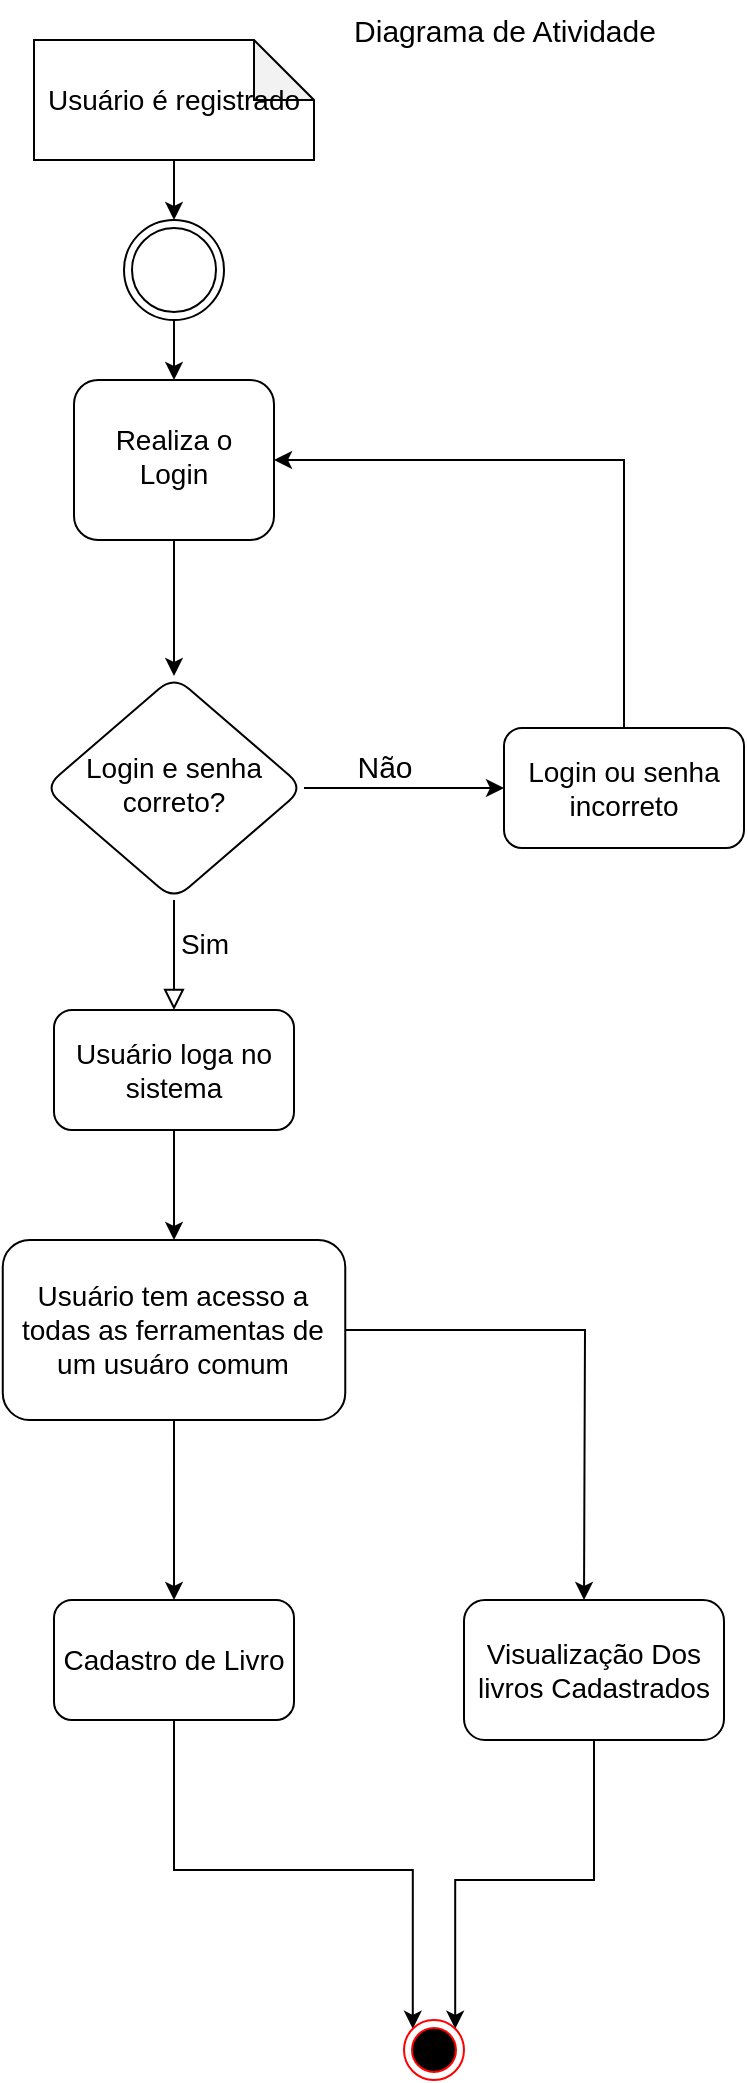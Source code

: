 <mxfile version="22.1.4" type="google">
  <diagram id="C5RBs43oDa-KdzZeNtuy" name="Page-1">
    <mxGraphModel grid="1" page="1" gridSize="10" guides="1" tooltips="1" connect="1" arrows="1" fold="1" pageScale="1" pageWidth="827" pageHeight="1169" math="0" shadow="0">
      <root>
        <mxCell id="WIyWlLk6GJQsqaUBKTNV-0" />
        <mxCell id="WIyWlLk6GJQsqaUBKTNV-1" parent="WIyWlLk6GJQsqaUBKTNV-0" />
        <mxCell id="WIyWlLk6GJQsqaUBKTNV-3" value="&lt;font style=&quot;font-size: 14px;&quot;&gt;Usuário é registrado&lt;/font&gt;" style="rounded=1;whiteSpace=wrap;html=1;fontSize=12;glass=0;strokeWidth=1;shadow=0;shape=note;backgroundOutline=1;darkOpacity=0.05;" vertex="1" parent="WIyWlLk6GJQsqaUBKTNV-1">
          <mxGeometry x="165" y="40" width="140" height="60" as="geometry" />
        </mxCell>
        <mxCell id="57Xxi3XH-DT83G9KA-tm-1" style="edgeStyle=orthogonalEdgeStyle;rounded=0;orthogonalLoop=1;jettySize=auto;html=1;exitX=0.5;exitY=1;exitDx=0;exitDy=0;" edge="1" parent="WIyWlLk6GJQsqaUBKTNV-1" source="WIyWlLk6GJQsqaUBKTNV-6" target="WIyWlLk6GJQsqaUBKTNV-10">
          <mxGeometry relative="1" as="geometry" />
        </mxCell>
        <mxCell id="WIyWlLk6GJQsqaUBKTNV-6" value="&lt;font style=&quot;font-size: 14px;&quot;&gt;Realiza o Login&lt;/font&gt;" style="whiteSpace=wrap;html=1;shadow=0;fontFamily=Helvetica;fontSize=12;align=center;strokeWidth=1;spacing=6;spacingTop=-4;rounded=1;" vertex="1" parent="WIyWlLk6GJQsqaUBKTNV-1">
          <mxGeometry x="185" y="210" width="100" height="80" as="geometry" />
        </mxCell>
        <mxCell id="WIyWlLk6GJQsqaUBKTNV-8" value="&lt;font style=&quot;font-size: 14px;&quot;&gt;Sim&lt;/font&gt;" style="rounded=0;html=1;jettySize=auto;orthogonalLoop=1;fontSize=11;endArrow=block;endFill=0;endSize=8;strokeWidth=1;shadow=0;labelBackgroundColor=none;edgeStyle=orthogonalEdgeStyle;" edge="1" parent="WIyWlLk6GJQsqaUBKTNV-1" source="WIyWlLk6GJQsqaUBKTNV-10" target="WIyWlLk6GJQsqaUBKTNV-11">
          <mxGeometry x="-0.2" y="15" relative="1" as="geometry">
            <mxPoint as="offset" />
          </mxGeometry>
        </mxCell>
        <mxCell id="57Xxi3XH-DT83G9KA-tm-2" style="edgeStyle=orthogonalEdgeStyle;rounded=0;orthogonalLoop=1;jettySize=auto;html=1;exitX=1;exitY=0.5;exitDx=0;exitDy=0;entryX=0;entryY=0.5;entryDx=0;entryDy=0;" edge="1" parent="WIyWlLk6GJQsqaUBKTNV-1" source="WIyWlLk6GJQsqaUBKTNV-10" target="57Xxi3XH-DT83G9KA-tm-4">
          <mxGeometry relative="1" as="geometry">
            <mxPoint x="360" y="350" as="targetPoint" />
          </mxGeometry>
        </mxCell>
        <mxCell id="WIyWlLk6GJQsqaUBKTNV-10" value="&lt;font style=&quot;font-size: 14px;&quot;&gt;Login e senha correto?&lt;/font&gt;" style="whiteSpace=wrap;html=1;shadow=0;fontFamily=Helvetica;fontSize=12;align=center;strokeWidth=1;spacing=6;spacingTop=-4;rounded=1;shape=rhombus;perimeter=rhombusPerimeter;" vertex="1" parent="WIyWlLk6GJQsqaUBKTNV-1">
          <mxGeometry x="170" y="358" width="130" height="112" as="geometry" />
        </mxCell>
        <mxCell id="57Xxi3XH-DT83G9KA-tm-13" style="edgeStyle=orthogonalEdgeStyle;rounded=0;orthogonalLoop=1;jettySize=auto;html=1;exitX=0.5;exitY=1;exitDx=0;exitDy=0;entryX=0.5;entryY=0;entryDx=0;entryDy=0;" edge="1" parent="WIyWlLk6GJQsqaUBKTNV-1" source="WIyWlLk6GJQsqaUBKTNV-11" target="57Xxi3XH-DT83G9KA-tm-9">
          <mxGeometry relative="1" as="geometry" />
        </mxCell>
        <mxCell id="WIyWlLk6GJQsqaUBKTNV-11" value="&lt;font style=&quot;font-size: 14px;&quot;&gt;Usuário loga no sistema&lt;/font&gt;" style="rounded=1;whiteSpace=wrap;html=1;fontSize=12;glass=0;strokeWidth=1;shadow=0;" vertex="1" parent="WIyWlLk6GJQsqaUBKTNV-1">
          <mxGeometry x="175" y="525" width="120" height="60" as="geometry" />
        </mxCell>
        <mxCell id="57Xxi3XH-DT83G9KA-tm-5" style="edgeStyle=orthogonalEdgeStyle;rounded=0;orthogonalLoop=1;jettySize=auto;html=1;exitX=0.5;exitY=0;exitDx=0;exitDy=0;entryX=1;entryY=0.5;entryDx=0;entryDy=0;" edge="1" parent="WIyWlLk6GJQsqaUBKTNV-1" source="57Xxi3XH-DT83G9KA-tm-4" target="WIyWlLk6GJQsqaUBKTNV-6">
          <mxGeometry relative="1" as="geometry" />
        </mxCell>
        <mxCell id="57Xxi3XH-DT83G9KA-tm-4" value="&lt;font style=&quot;font-size: 14px;&quot;&gt;Login ou senha incorreto&lt;/font&gt;" style="rounded=1;whiteSpace=wrap;html=1;" vertex="1" parent="WIyWlLk6GJQsqaUBKTNV-1">
          <mxGeometry x="400" y="384" width="120" height="60" as="geometry" />
        </mxCell>
        <mxCell id="57Xxi3XH-DT83G9KA-tm-7" value="&lt;font style=&quot;font-size: 15px;&quot;&gt;Diagrama de Atividade&lt;/font&gt;" style="text;html=1;align=center;verticalAlign=middle;resizable=0;points=[];autosize=1;strokeColor=none;fillColor=none;" vertex="1" parent="WIyWlLk6GJQsqaUBKTNV-1">
          <mxGeometry x="315" y="20" width="170" height="30" as="geometry" />
        </mxCell>
        <mxCell id="57Xxi3XH-DT83G9KA-tm-16" style="edgeStyle=orthogonalEdgeStyle;rounded=0;orthogonalLoop=1;jettySize=auto;html=1;exitX=0.5;exitY=1;exitDx=0;exitDy=0;" edge="1" parent="WIyWlLk6GJQsqaUBKTNV-1" source="57Xxi3XH-DT83G9KA-tm-9">
          <mxGeometry relative="1" as="geometry">
            <mxPoint x="235" y="820" as="targetPoint" />
          </mxGeometry>
        </mxCell>
        <mxCell id="57Xxi3XH-DT83G9KA-tm-18" style="edgeStyle=orthogonalEdgeStyle;rounded=0;orthogonalLoop=1;jettySize=auto;html=1;exitX=1;exitY=0.5;exitDx=0;exitDy=0;" edge="1" parent="WIyWlLk6GJQsqaUBKTNV-1" source="57Xxi3XH-DT83G9KA-tm-9">
          <mxGeometry relative="1" as="geometry">
            <mxPoint x="440" y="820" as="targetPoint" />
          </mxGeometry>
        </mxCell>
        <mxCell id="57Xxi3XH-DT83G9KA-tm-9" value="&lt;font style=&quot;font-size: 14px;&quot;&gt;Usuário tem acesso a todas as ferramentas de um usuáro comum&lt;/font&gt;" style="rounded=1;whiteSpace=wrap;html=1;" vertex="1" parent="WIyWlLk6GJQsqaUBKTNV-1">
          <mxGeometry x="149.38" y="640" width="171.25" height="90" as="geometry" />
        </mxCell>
        <mxCell id="57Xxi3XH-DT83G9KA-tm-12" style="edgeStyle=orthogonalEdgeStyle;rounded=0;orthogonalLoop=1;jettySize=auto;html=1;exitX=0.5;exitY=1;exitDx=0;exitDy=0;exitPerimeter=0;entryX=0.5;entryY=0;entryDx=0;entryDy=0;" edge="1" parent="WIyWlLk6GJQsqaUBKTNV-1" source="57Xxi3XH-DT83G9KA-tm-10" target="WIyWlLk6GJQsqaUBKTNV-6">
          <mxGeometry relative="1" as="geometry" />
        </mxCell>
        <mxCell id="57Xxi3XH-DT83G9KA-tm-10" value="" style="shape=doubleEllipse;html=1;verticalLabelPosition=bottom;labelBackgroundColor=#ffffff;verticalAlign=top;align=center;outlineConnect=0;outline=standard;symbol=general;perimeter=ellipsePerimeter;dashed=0;whiteSpace=wrap;aspect=fixed;" vertex="1" parent="WIyWlLk6GJQsqaUBKTNV-1">
          <mxGeometry x="210" y="130" width="50" height="50" as="geometry" />
        </mxCell>
        <mxCell id="57Xxi3XH-DT83G9KA-tm-11" style="edgeStyle=orthogonalEdgeStyle;rounded=0;orthogonalLoop=1;jettySize=auto;html=1;exitX=0.5;exitY=1;exitDx=0;exitDy=0;exitPerimeter=0;entryX=0.5;entryY=0;entryDx=0;entryDy=0;entryPerimeter=0;" edge="1" parent="WIyWlLk6GJQsqaUBKTNV-1" source="WIyWlLk6GJQsqaUBKTNV-3" target="57Xxi3XH-DT83G9KA-tm-10">
          <mxGeometry relative="1" as="geometry" />
        </mxCell>
        <mxCell id="57Xxi3XH-DT83G9KA-tm-14" value="Não" style="text;html=1;align=center;verticalAlign=middle;resizable=0;points=[];autosize=1;strokeColor=none;fillColor=none;fontSize=15;" vertex="1" parent="WIyWlLk6GJQsqaUBKTNV-1">
          <mxGeometry x="315" y="388" width="50" height="30" as="geometry" />
        </mxCell>
        <mxCell id="57Xxi3XH-DT83G9KA-tm-20" style="edgeStyle=orthogonalEdgeStyle;rounded=0;orthogonalLoop=1;jettySize=auto;html=1;exitX=0.5;exitY=1;exitDx=0;exitDy=0;entryX=0;entryY=0;entryDx=0;entryDy=0;" edge="1" parent="WIyWlLk6GJQsqaUBKTNV-1" source="57Xxi3XH-DT83G9KA-tm-17" target="57Xxi3XH-DT83G9KA-tm-24">
          <mxGeometry relative="1" as="geometry">
            <mxPoint x="360" y="995" as="targetPoint" />
          </mxGeometry>
        </mxCell>
        <mxCell id="57Xxi3XH-DT83G9KA-tm-17" value="&lt;font style=&quot;font-size: 14px;&quot;&gt;Cadastro de Livro&lt;/font&gt;" style="rounded=1;whiteSpace=wrap;html=1;" vertex="1" parent="WIyWlLk6GJQsqaUBKTNV-1">
          <mxGeometry x="175" y="820" width="120" height="60" as="geometry" />
        </mxCell>
        <mxCell id="57Xxi3XH-DT83G9KA-tm-23" style="edgeStyle=orthogonalEdgeStyle;rounded=0;orthogonalLoop=1;jettySize=auto;html=1;exitX=0.5;exitY=1;exitDx=0;exitDy=0;entryX=1;entryY=0;entryDx=0;entryDy=0;" edge="1" parent="WIyWlLk6GJQsqaUBKTNV-1" source="57Xxi3XH-DT83G9KA-tm-19" target="57Xxi3XH-DT83G9KA-tm-24">
          <mxGeometry relative="1" as="geometry">
            <mxPoint x="375" y="1010" as="targetPoint" />
          </mxGeometry>
        </mxCell>
        <mxCell id="57Xxi3XH-DT83G9KA-tm-19" value="&lt;font style=&quot;font-size: 14px;&quot;&gt;Visualização Dos livros Cadastrados&lt;/font&gt;" style="rounded=1;whiteSpace=wrap;html=1;" vertex="1" parent="WIyWlLk6GJQsqaUBKTNV-1">
          <mxGeometry x="380" y="820" width="130" height="70" as="geometry" />
        </mxCell>
        <mxCell id="57Xxi3XH-DT83G9KA-tm-24" value="" style="ellipse;html=1;shape=endState;fillColor=#000000;strokeColor=#ff0000;" vertex="1" parent="WIyWlLk6GJQsqaUBKTNV-1">
          <mxGeometry x="350" y="1030" width="30" height="30" as="geometry" />
        </mxCell>
      </root>
    </mxGraphModel>
  </diagram>
</mxfile>
